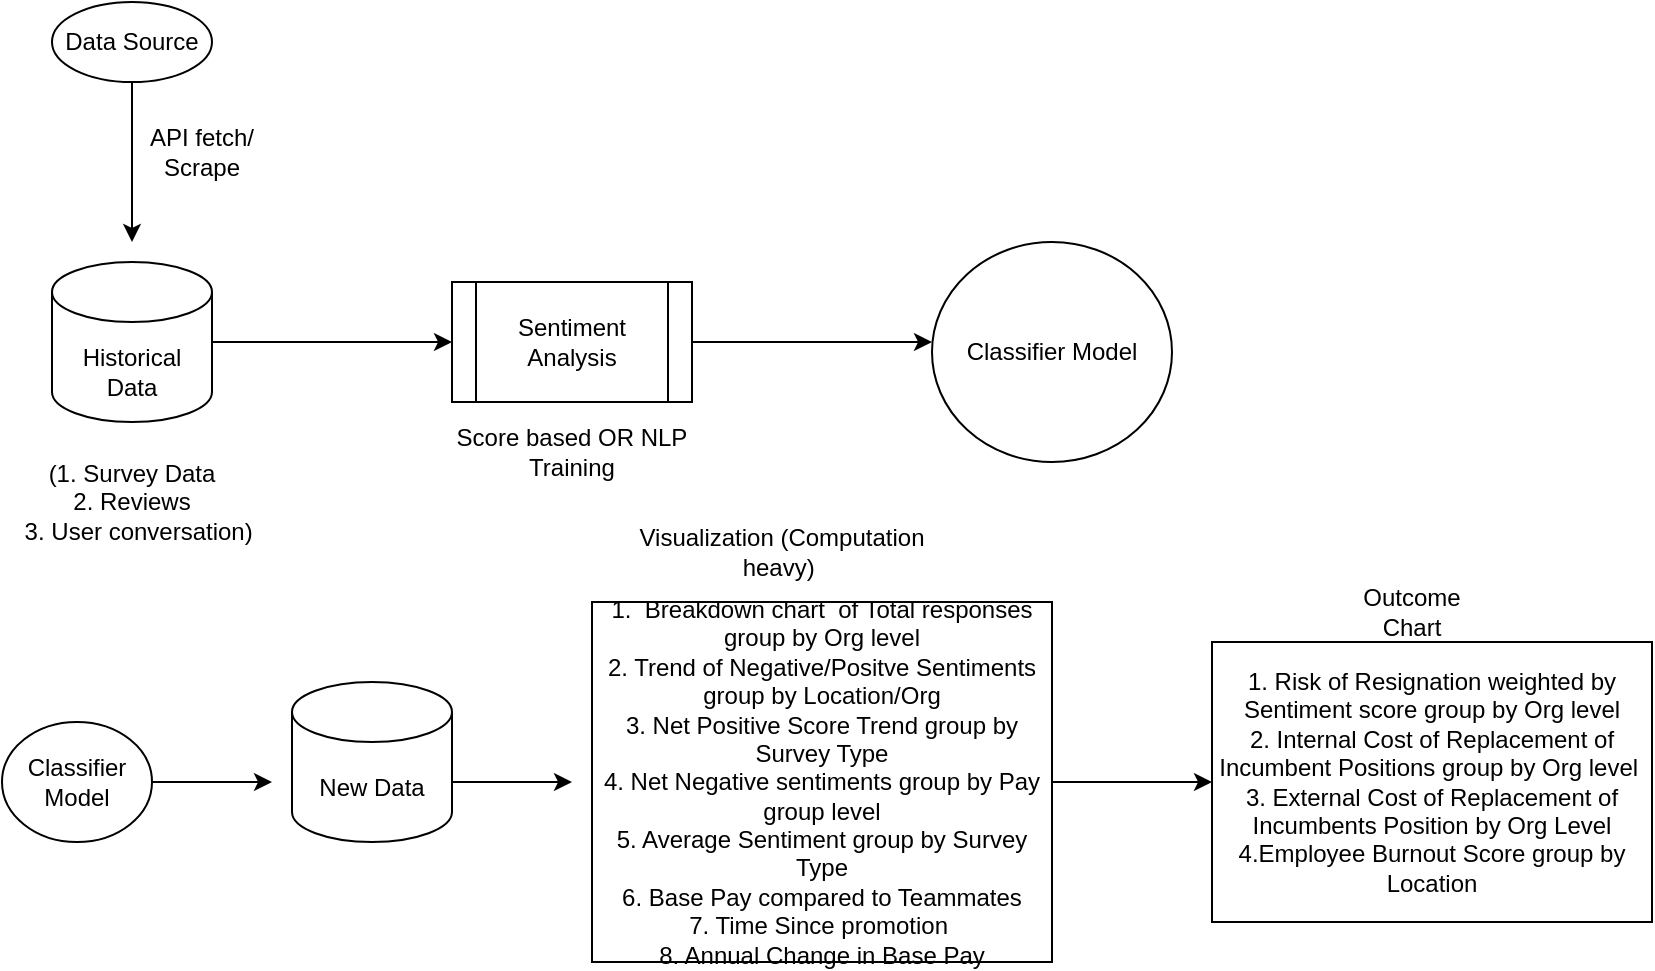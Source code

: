 <mxfile version="21.7.5" type="github">
  <diagram name="Page-1" id="r72HeWoi1W5Yow2Sv3iq">
    <mxGraphModel dx="838" dy="715" grid="1" gridSize="10" guides="1" tooltips="1" connect="1" arrows="1" fold="1" page="1" pageScale="1" pageWidth="850" pageHeight="1100" math="0" shadow="0">
      <root>
        <mxCell id="0" />
        <mxCell id="1" parent="0" />
        <mxCell id="J6DDCK8cfHlTR6jCoDoD-1" value="Data Source" style="ellipse;whiteSpace=wrap;html=1;" vertex="1" parent="1">
          <mxGeometry x="40" y="20" width="80" height="40" as="geometry" />
        </mxCell>
        <mxCell id="J6DDCK8cfHlTR6jCoDoD-2" value="" style="endArrow=classic;html=1;rounded=0;exitX=0.5;exitY=1;exitDx=0;exitDy=0;" edge="1" parent="1" source="J6DDCK8cfHlTR6jCoDoD-1">
          <mxGeometry width="50" height="50" relative="1" as="geometry">
            <mxPoint x="400" y="390" as="sourcePoint" />
            <mxPoint x="80" y="140" as="targetPoint" />
            <Array as="points">
              <mxPoint x="80" y="90" />
            </Array>
          </mxGeometry>
        </mxCell>
        <mxCell id="J6DDCK8cfHlTR6jCoDoD-3" value="" style="shape=cylinder3;whiteSpace=wrap;html=1;boundedLbl=1;backgroundOutline=1;size=15;" vertex="1" parent="1">
          <mxGeometry x="40" y="150" width="80" height="80" as="geometry" />
        </mxCell>
        <mxCell id="J6DDCK8cfHlTR6jCoDoD-4" value="API fetch/ Scrape" style="text;html=1;strokeColor=none;fillColor=none;align=center;verticalAlign=middle;whiteSpace=wrap;rounded=0;" vertex="1" parent="1">
          <mxGeometry x="80" y="80" width="70" height="30" as="geometry" />
        </mxCell>
        <mxCell id="J6DDCK8cfHlTR6jCoDoD-5" value="Historical Data" style="text;html=1;strokeColor=none;fillColor=none;align=center;verticalAlign=middle;whiteSpace=wrap;rounded=0;" vertex="1" parent="1">
          <mxGeometry x="50" y="190" width="60" height="30" as="geometry" />
        </mxCell>
        <mxCell id="J6DDCK8cfHlTR6jCoDoD-6" value="" style="endArrow=classic;html=1;rounded=0;exitX=1;exitY=0.5;exitDx=0;exitDy=0;exitPerimeter=0;" edge="1" parent="1" source="J6DDCK8cfHlTR6jCoDoD-3">
          <mxGeometry width="50" height="50" relative="1" as="geometry">
            <mxPoint x="400" y="390" as="sourcePoint" />
            <mxPoint x="240" y="190" as="targetPoint" />
          </mxGeometry>
        </mxCell>
        <mxCell id="J6DDCK8cfHlTR6jCoDoD-8" value="(1. Survey Data&lt;br&gt;2.&amp;nbsp;Reviews&lt;br&gt;&amp;nbsp; 3. User conversation)" style="text;html=1;strokeColor=none;fillColor=none;align=center;verticalAlign=middle;whiteSpace=wrap;rounded=0;" vertex="1" parent="1">
          <mxGeometry x="15" y="240" width="130" height="60" as="geometry" />
        </mxCell>
        <mxCell id="J6DDCK8cfHlTR6jCoDoD-11" value="Sentiment Analysis" style="shape=process;whiteSpace=wrap;html=1;backgroundOutline=1;" vertex="1" parent="1">
          <mxGeometry x="240" y="160" width="120" height="60" as="geometry" />
        </mxCell>
        <mxCell id="J6DDCK8cfHlTR6jCoDoD-12" value="Score based OR NLP Training" style="text;html=1;strokeColor=none;fillColor=none;align=center;verticalAlign=middle;whiteSpace=wrap;rounded=0;" vertex="1" parent="1">
          <mxGeometry x="225" y="230" width="150" height="30" as="geometry" />
        </mxCell>
        <mxCell id="J6DDCK8cfHlTR6jCoDoD-13" value="" style="endArrow=classic;html=1;rounded=0;exitX=1;exitY=0.5;exitDx=0;exitDy=0;exitPerimeter=0;" edge="1" parent="1">
          <mxGeometry width="50" height="50" relative="1" as="geometry">
            <mxPoint x="360" y="190" as="sourcePoint" />
            <mxPoint x="480" y="190" as="targetPoint" />
          </mxGeometry>
        </mxCell>
        <mxCell id="J6DDCK8cfHlTR6jCoDoD-14" value="Classifier Model" style="ellipse;whiteSpace=wrap;html=1;" vertex="1" parent="1">
          <mxGeometry x="480" y="140" width="120" height="110" as="geometry" />
        </mxCell>
        <mxCell id="J6DDCK8cfHlTR6jCoDoD-17" style="edgeStyle=orthogonalEdgeStyle;rounded=0;orthogonalLoop=1;jettySize=auto;html=1;exitX=1;exitY=0.5;exitDx=0;exitDy=0;" edge="1" parent="1" source="J6DDCK8cfHlTR6jCoDoD-15">
          <mxGeometry relative="1" as="geometry">
            <mxPoint x="150" y="410" as="targetPoint" />
          </mxGeometry>
        </mxCell>
        <mxCell id="J6DDCK8cfHlTR6jCoDoD-15" value="Classifier Model" style="ellipse;whiteSpace=wrap;html=1;" vertex="1" parent="1">
          <mxGeometry x="15" y="380" width="75" height="60" as="geometry" />
        </mxCell>
        <mxCell id="J6DDCK8cfHlTR6jCoDoD-16" value="New Data" style="shape=cylinder3;whiteSpace=wrap;html=1;boundedLbl=1;backgroundOutline=1;size=15;" vertex="1" parent="1">
          <mxGeometry x="160" y="360" width="80" height="80" as="geometry" />
        </mxCell>
        <mxCell id="J6DDCK8cfHlTR6jCoDoD-20" value="Visualization (Computation heavy)&amp;nbsp;" style="text;html=1;strokeColor=none;fillColor=none;align=center;verticalAlign=middle;whiteSpace=wrap;rounded=0;" vertex="1" parent="1">
          <mxGeometry x="330" y="280" width="150" height="30" as="geometry" />
        </mxCell>
        <mxCell id="J6DDCK8cfHlTR6jCoDoD-24" style="edgeStyle=orthogonalEdgeStyle;rounded=0;orthogonalLoop=1;jettySize=auto;html=1;exitX=1;exitY=0;exitDx=0;exitDy=52.5;exitPerimeter=0;" edge="1" parent="1" source="J6DDCK8cfHlTR6jCoDoD-16">
          <mxGeometry relative="1" as="geometry">
            <mxPoint x="300" y="410" as="targetPoint" />
            <mxPoint x="75" y="409.5" as="sourcePoint" />
            <Array as="points">
              <mxPoint x="240" y="410" />
            </Array>
          </mxGeometry>
        </mxCell>
        <mxCell id="J6DDCK8cfHlTR6jCoDoD-28" style="edgeStyle=orthogonalEdgeStyle;rounded=0;orthogonalLoop=1;jettySize=auto;html=1;entryX=0;entryY=0.5;entryDx=0;entryDy=0;" edge="1" parent="1" source="J6DDCK8cfHlTR6jCoDoD-25" target="J6DDCK8cfHlTR6jCoDoD-27">
          <mxGeometry relative="1" as="geometry" />
        </mxCell>
        <mxCell id="J6DDCK8cfHlTR6jCoDoD-25" value="1. &amp;nbsp;Breakdown chart &amp;nbsp;of Total responses group by Org level&lt;br&gt;2. Trend of Negative/Positve Sentiments group by Location/Org&lt;br&gt;3. Net Positive Score Trend group by Survey Type&lt;br&gt;4. Net Negative sentiments group by Pay group level&lt;br&gt;5. Average Sentiment group by Survey Type&lt;br&gt;6. Base Pay compared to Teammates&lt;br&gt;7. Time Since promotion&amp;nbsp;&lt;br&gt;8. Annual Change in Base Pay&lt;br&gt;" style="rounded=0;whiteSpace=wrap;html=1;" vertex="1" parent="1">
          <mxGeometry x="310" y="320" width="230" height="180" as="geometry" />
        </mxCell>
        <mxCell id="J6DDCK8cfHlTR6jCoDoD-26" value="Outcome Chart" style="text;html=1;strokeColor=none;fillColor=none;align=center;verticalAlign=middle;whiteSpace=wrap;rounded=0;" vertex="1" parent="1">
          <mxGeometry x="690" y="310" width="60" height="30" as="geometry" />
        </mxCell>
        <mxCell id="J6DDCK8cfHlTR6jCoDoD-27" value="1. Risk of Resignation weighted by Sentiment score group by Org level&lt;br&gt;2. Internal Cost of Replacement of Incumbent Positions group by Org level&amp;nbsp;&lt;br&gt;3. External Cost of Replacement of Incumbents Position by Org Level&lt;br&gt;4.Employee Burnout Score group by Location" style="rounded=0;whiteSpace=wrap;html=1;" vertex="1" parent="1">
          <mxGeometry x="620" y="340" width="220" height="140" as="geometry" />
        </mxCell>
      </root>
    </mxGraphModel>
  </diagram>
</mxfile>

